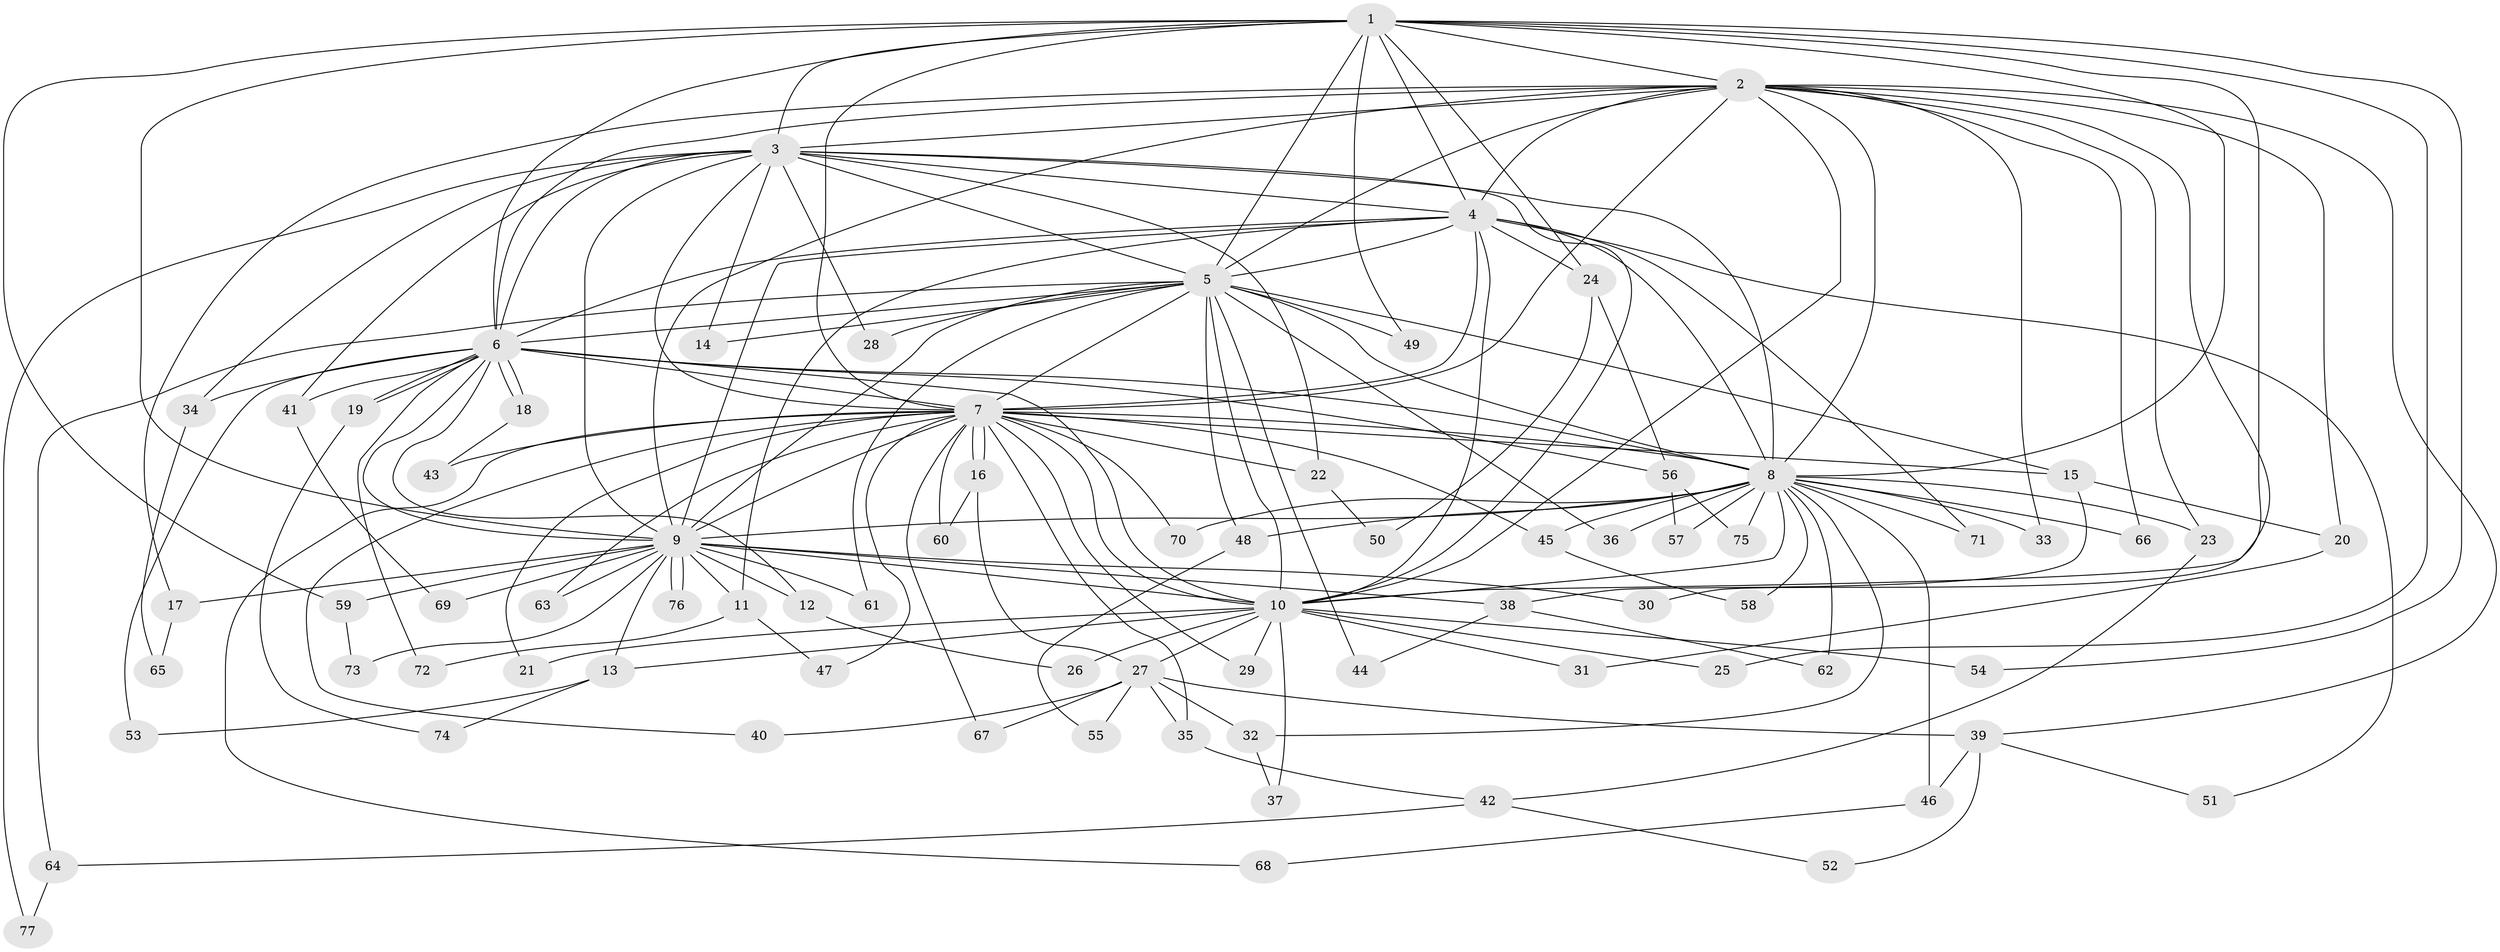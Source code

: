 // Generated by graph-tools (version 1.1) at 2025/43/03/09/25 04:43:55]
// undirected, 77 vertices, 179 edges
graph export_dot {
graph [start="1"]
  node [color=gray90,style=filled];
  1;
  2;
  3;
  4;
  5;
  6;
  7;
  8;
  9;
  10;
  11;
  12;
  13;
  14;
  15;
  16;
  17;
  18;
  19;
  20;
  21;
  22;
  23;
  24;
  25;
  26;
  27;
  28;
  29;
  30;
  31;
  32;
  33;
  34;
  35;
  36;
  37;
  38;
  39;
  40;
  41;
  42;
  43;
  44;
  45;
  46;
  47;
  48;
  49;
  50;
  51;
  52;
  53;
  54;
  55;
  56;
  57;
  58;
  59;
  60;
  61;
  62;
  63;
  64;
  65;
  66;
  67;
  68;
  69;
  70;
  71;
  72;
  73;
  74;
  75;
  76;
  77;
  1 -- 2;
  1 -- 3;
  1 -- 4;
  1 -- 5;
  1 -- 6;
  1 -- 7;
  1 -- 8;
  1 -- 9;
  1 -- 10;
  1 -- 24;
  1 -- 25;
  1 -- 49;
  1 -- 54;
  1 -- 59;
  2 -- 3;
  2 -- 4;
  2 -- 5;
  2 -- 6;
  2 -- 7;
  2 -- 8;
  2 -- 9;
  2 -- 10;
  2 -- 17;
  2 -- 20;
  2 -- 23;
  2 -- 30;
  2 -- 33;
  2 -- 39;
  2 -- 66;
  3 -- 4;
  3 -- 5;
  3 -- 6;
  3 -- 7;
  3 -- 8;
  3 -- 9;
  3 -- 10;
  3 -- 14;
  3 -- 22;
  3 -- 28;
  3 -- 34;
  3 -- 41;
  3 -- 77;
  4 -- 5;
  4 -- 6;
  4 -- 7;
  4 -- 8;
  4 -- 9;
  4 -- 10;
  4 -- 11;
  4 -- 24;
  4 -- 51;
  4 -- 71;
  5 -- 6;
  5 -- 7;
  5 -- 8;
  5 -- 9;
  5 -- 10;
  5 -- 14;
  5 -- 15;
  5 -- 28;
  5 -- 36;
  5 -- 44;
  5 -- 48;
  5 -- 49;
  5 -- 61;
  5 -- 64;
  6 -- 7;
  6 -- 8;
  6 -- 9;
  6 -- 10;
  6 -- 12;
  6 -- 18;
  6 -- 18;
  6 -- 19;
  6 -- 19;
  6 -- 34;
  6 -- 41;
  6 -- 53;
  6 -- 56;
  6 -- 72;
  7 -- 8;
  7 -- 9;
  7 -- 10;
  7 -- 15;
  7 -- 16;
  7 -- 16;
  7 -- 21;
  7 -- 22;
  7 -- 29;
  7 -- 35;
  7 -- 40;
  7 -- 43;
  7 -- 45;
  7 -- 47;
  7 -- 60;
  7 -- 63;
  7 -- 67;
  7 -- 68;
  7 -- 70;
  8 -- 9;
  8 -- 10;
  8 -- 23;
  8 -- 32;
  8 -- 33;
  8 -- 36;
  8 -- 45;
  8 -- 46;
  8 -- 48;
  8 -- 57;
  8 -- 58;
  8 -- 62;
  8 -- 66;
  8 -- 70;
  8 -- 71;
  8 -- 75;
  9 -- 10;
  9 -- 11;
  9 -- 12;
  9 -- 13;
  9 -- 17;
  9 -- 30;
  9 -- 38;
  9 -- 59;
  9 -- 61;
  9 -- 63;
  9 -- 69;
  9 -- 73;
  9 -- 76;
  9 -- 76;
  10 -- 13;
  10 -- 21;
  10 -- 25;
  10 -- 26;
  10 -- 27;
  10 -- 29;
  10 -- 31;
  10 -- 37;
  10 -- 54;
  11 -- 47;
  11 -- 72;
  12 -- 26;
  13 -- 53;
  13 -- 74;
  15 -- 20;
  15 -- 38;
  16 -- 27;
  16 -- 60;
  17 -- 65;
  18 -- 43;
  19 -- 74;
  20 -- 31;
  22 -- 50;
  23 -- 42;
  24 -- 50;
  24 -- 56;
  27 -- 32;
  27 -- 35;
  27 -- 39;
  27 -- 40;
  27 -- 55;
  27 -- 67;
  32 -- 37;
  34 -- 65;
  35 -- 42;
  38 -- 44;
  38 -- 62;
  39 -- 46;
  39 -- 51;
  39 -- 52;
  41 -- 69;
  42 -- 52;
  42 -- 64;
  45 -- 58;
  46 -- 68;
  48 -- 55;
  56 -- 57;
  56 -- 75;
  59 -- 73;
  64 -- 77;
}
